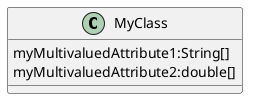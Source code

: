 @startuml
class MyClass {
	myMultivaluedAttribute1:String[]
	myMultivaluedAttribute2:double[]
}
@enduml